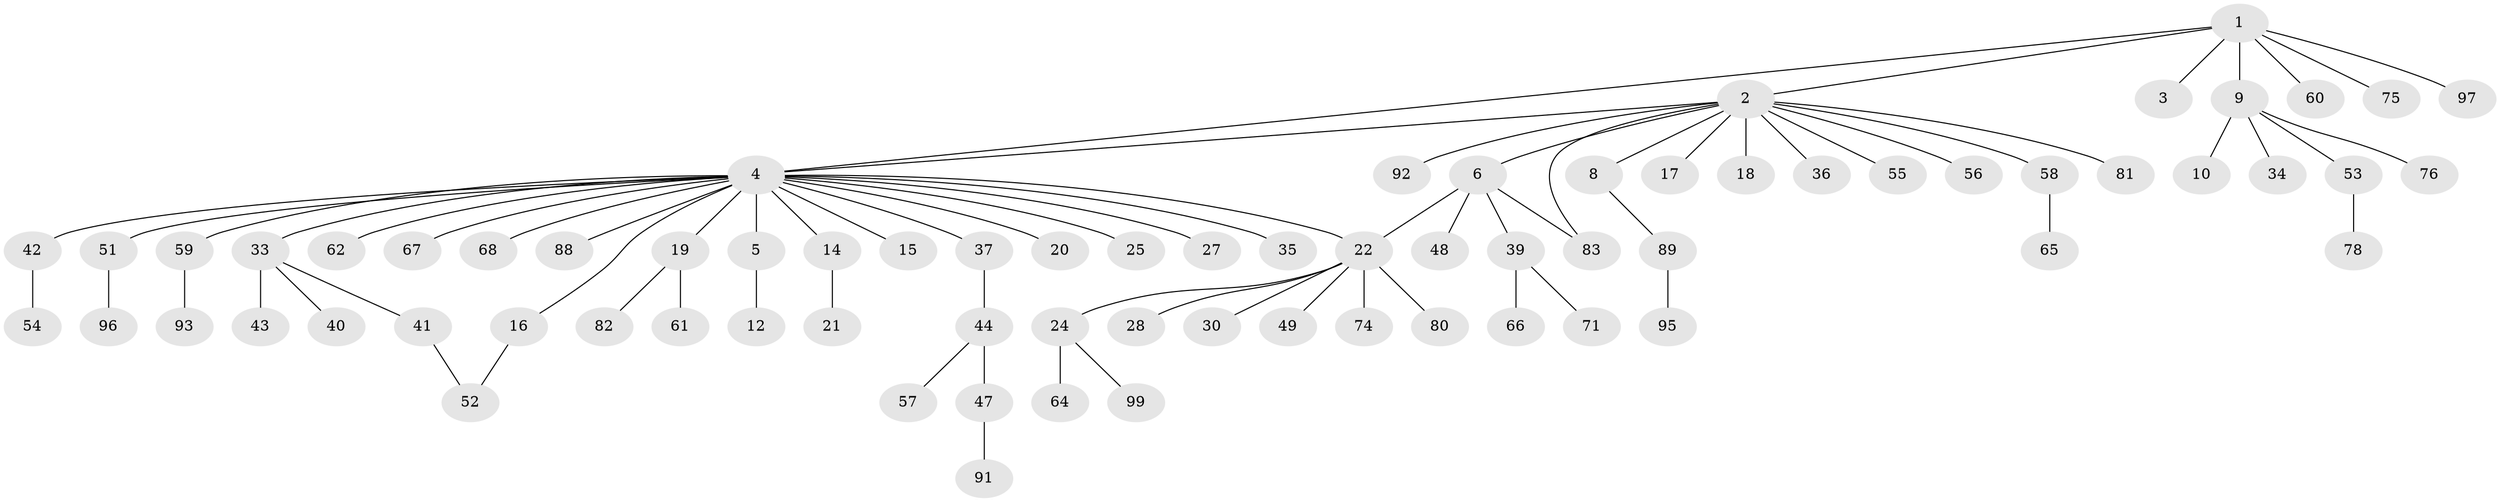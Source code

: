 // Generated by graph-tools (version 1.1) at 2025/51/02/27/25 19:51:57]
// undirected, 73 vertices, 76 edges
graph export_dot {
graph [start="1"]
  node [color=gray90,style=filled];
  1 [super="+29"];
  2 [super="+90"];
  3;
  4 [super="+7"];
  5 [super="+31"];
  6 [super="+13"];
  8 [super="+32"];
  9 [super="+50"];
  10 [super="+11"];
  12;
  14 [super="+63"];
  15;
  16;
  17;
  18;
  19;
  20;
  21;
  22 [super="+23"];
  24 [super="+26"];
  25;
  27;
  28;
  30;
  33 [super="+46"];
  34;
  35 [super="+38"];
  36;
  37;
  39 [super="+94"];
  40 [super="+69"];
  41;
  42 [super="+72"];
  43;
  44 [super="+45"];
  47 [super="+98"];
  48;
  49;
  51 [super="+87"];
  52;
  53 [super="+70"];
  54;
  55;
  56;
  57;
  58;
  59 [super="+86"];
  60;
  61 [super="+84"];
  62 [super="+77"];
  64;
  65 [super="+73"];
  66 [super="+79"];
  67;
  68;
  71;
  74;
  75;
  76;
  78;
  80;
  81;
  82;
  83 [super="+85"];
  88;
  89;
  91;
  92;
  93;
  95;
  96;
  97;
  99;
  1 -- 2;
  1 -- 3;
  1 -- 4;
  1 -- 9;
  1 -- 60;
  1 -- 75;
  1 -- 97;
  2 -- 6;
  2 -- 8;
  2 -- 17;
  2 -- 18;
  2 -- 36;
  2 -- 55;
  2 -- 56;
  2 -- 58;
  2 -- 81;
  2 -- 92;
  2 -- 4;
  2 -- 83;
  4 -- 5;
  4 -- 14;
  4 -- 22 [weight=2];
  4 -- 25;
  4 -- 27;
  4 -- 42;
  4 -- 59 [weight=2];
  4 -- 33;
  4 -- 35;
  4 -- 67;
  4 -- 37;
  4 -- 68;
  4 -- 15;
  4 -- 16;
  4 -- 19;
  4 -- 20;
  4 -- 51;
  4 -- 88;
  4 -- 62;
  5 -- 12;
  6 -- 22;
  6 -- 39;
  6 -- 48;
  6 -- 83;
  8 -- 89;
  9 -- 10;
  9 -- 34;
  9 -- 53;
  9 -- 76;
  14 -- 21;
  16 -- 52;
  19 -- 61;
  19 -- 82;
  22 -- 24;
  22 -- 28;
  22 -- 30;
  22 -- 49;
  22 -- 74;
  22 -- 80;
  24 -- 64;
  24 -- 99;
  33 -- 40;
  33 -- 41;
  33 -- 43;
  37 -- 44;
  39 -- 66;
  39 -- 71;
  41 -- 52;
  42 -- 54;
  44 -- 47;
  44 -- 57;
  47 -- 91;
  51 -- 96;
  53 -- 78;
  58 -- 65;
  59 -- 93;
  89 -- 95;
}
